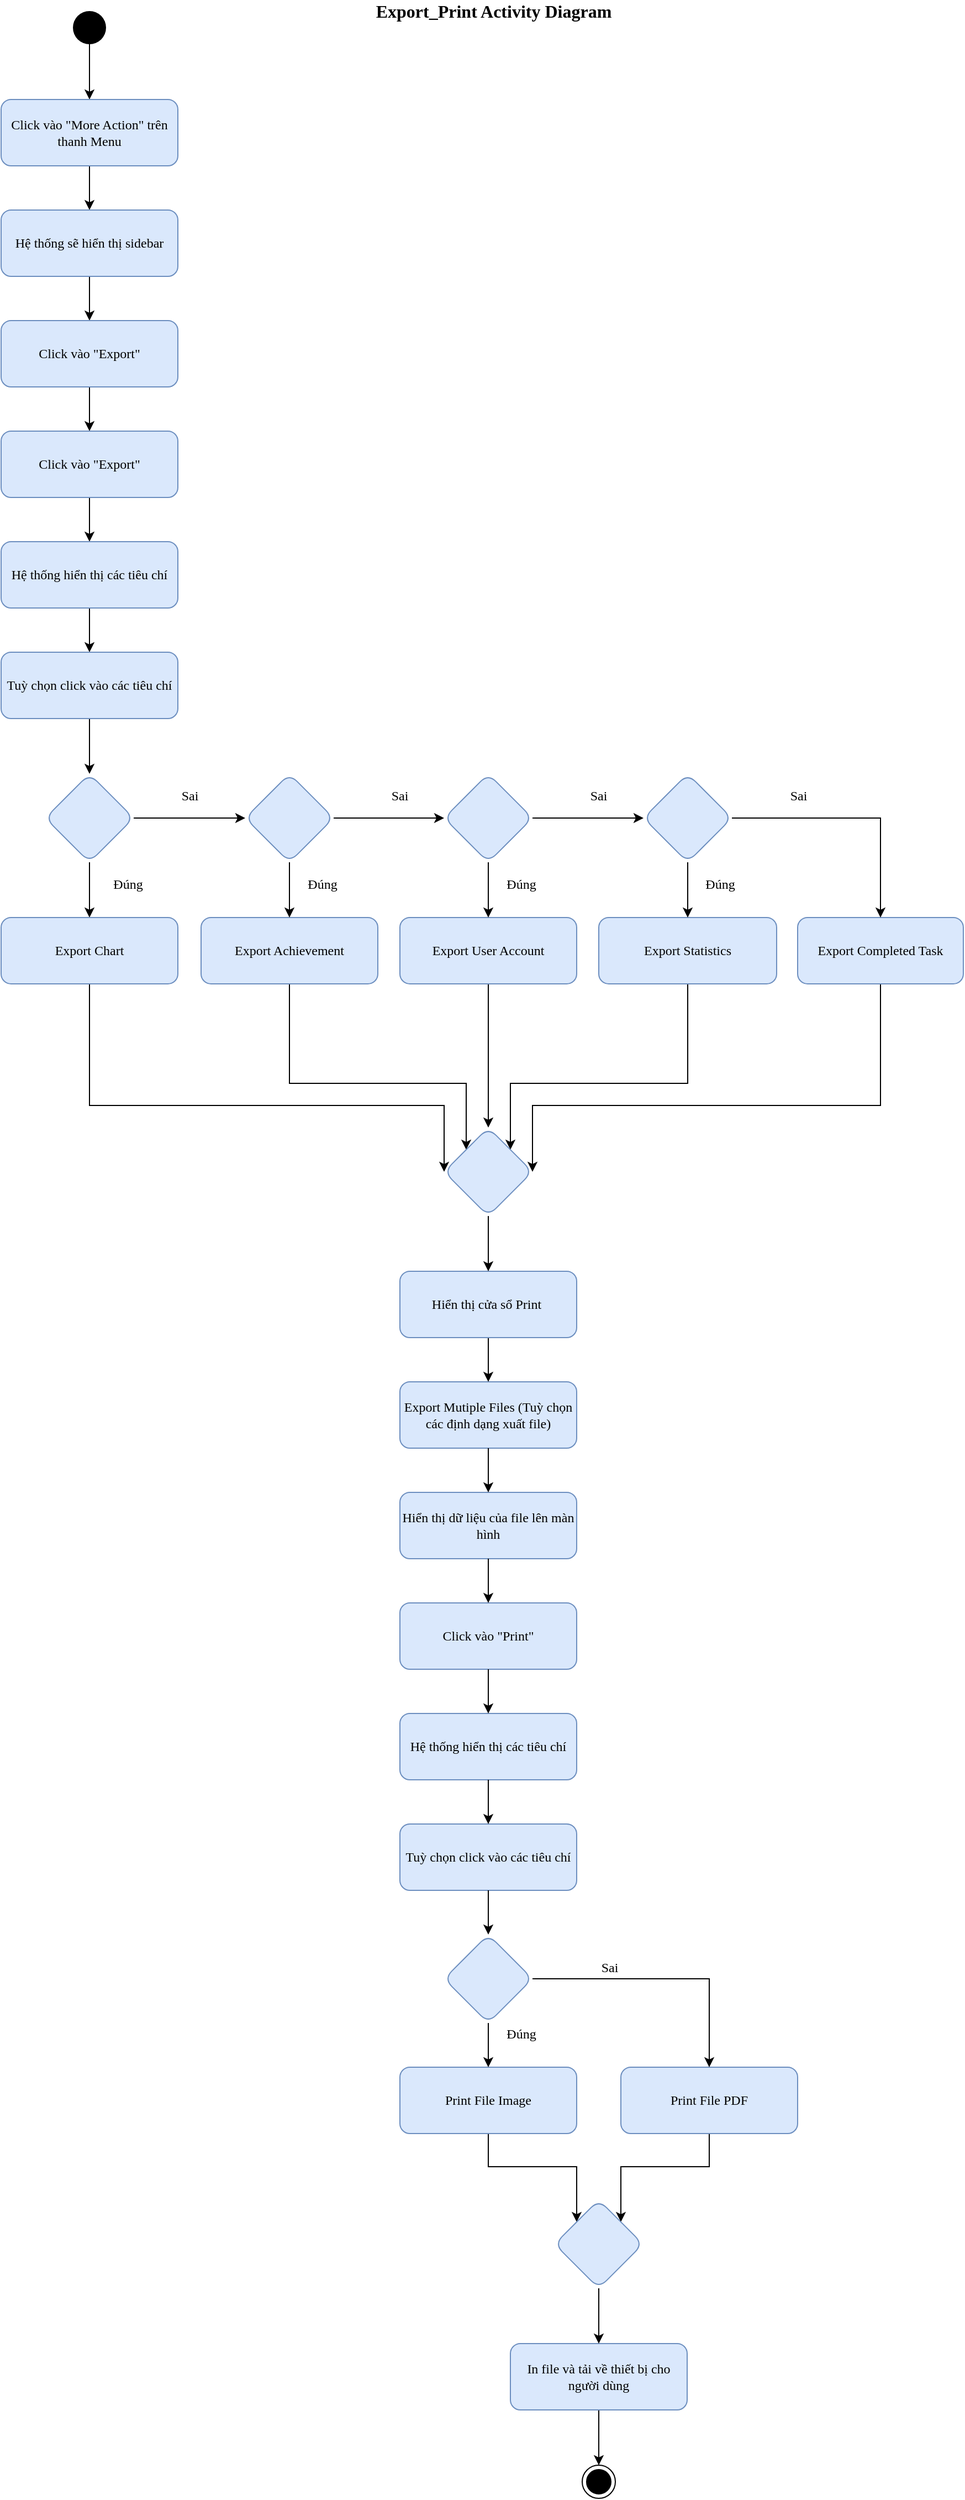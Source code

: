 <mxfile version="13.9.2" type="device"><diagram id="tOMKjwEkKhSBhMgP56Wp" name="Page-1"><mxGraphModel dx="738" dy="508" grid="1" gridSize="10" guides="1" tooltips="1" connect="1" arrows="1" fold="1" page="1" pageScale="1" pageWidth="827" pageHeight="1169" math="0" shadow="0"><root><mxCell id="0"/><mxCell id="1" parent="0"/><mxCell id="szcZudI5Pk5jhMgTJ5Mw-7" style="edgeStyle=orthogonalEdgeStyle;rounded=0;orthogonalLoop=1;jettySize=auto;html=1;exitX=0.5;exitY=1;exitDx=0;exitDy=0;entryX=0.5;entryY=0;entryDx=0;entryDy=0;fontFamily=Verdana;" edge="1" parent="1" source="szcZudI5Pk5jhMgTJ5Mw-1" target="szcZudI5Pk5jhMgTJ5Mw-6"><mxGeometry relative="1" as="geometry"/></mxCell><mxCell id="szcZudI5Pk5jhMgTJ5Mw-1" value="" style="ellipse;fillColor=#000000;strokeColor=none;fontFamily=Verdana;" vertex="1" parent="1"><mxGeometry x="384" y="20" width="30" height="30" as="geometry"/></mxCell><mxCell id="szcZudI5Pk5jhMgTJ5Mw-81" style="edgeStyle=orthogonalEdgeStyle;rounded=0;orthogonalLoop=1;jettySize=auto;html=1;exitX=0.5;exitY=1;exitDx=0;exitDy=0;entryX=0.5;entryY=0;entryDx=0;entryDy=0;fontFamily=Verdana;" edge="1" parent="1" source="szcZudI5Pk5jhMgTJ5Mw-6" target="szcZudI5Pk5jhMgTJ5Mw-8"><mxGeometry relative="1" as="geometry"/></mxCell><mxCell id="szcZudI5Pk5jhMgTJ5Mw-6" value="Click vào &quot;More Action&quot; trên thanh Menu" style="rounded=1;whiteSpace=wrap;html=1;fillColor=#dae8fc;strokeColor=#6c8ebf;fontFamily=Verdana;" vertex="1" parent="1"><mxGeometry x="319" y="100" width="160" height="60" as="geometry"/></mxCell><mxCell id="szcZudI5Pk5jhMgTJ5Mw-11" value="" style="edgeStyle=orthogonalEdgeStyle;rounded=0;orthogonalLoop=1;jettySize=auto;html=1;fontFamily=Verdana;" edge="1" parent="1" source="szcZudI5Pk5jhMgTJ5Mw-8" target="szcZudI5Pk5jhMgTJ5Mw-10"><mxGeometry relative="1" as="geometry"/></mxCell><mxCell id="szcZudI5Pk5jhMgTJ5Mw-8" value="Hệ thống sẽ hiển thị sidebar" style="rounded=1;whiteSpace=wrap;html=1;fillColor=#dae8fc;strokeColor=#6c8ebf;fontFamily=Verdana;" vertex="1" parent="1"><mxGeometry x="319" y="200" width="160" height="60" as="geometry"/></mxCell><mxCell id="szcZudI5Pk5jhMgTJ5Mw-13" value="" style="edgeStyle=orthogonalEdgeStyle;rounded=0;orthogonalLoop=1;jettySize=auto;html=1;fontFamily=Verdana;" edge="1" parent="1" source="szcZudI5Pk5jhMgTJ5Mw-10" target="szcZudI5Pk5jhMgTJ5Mw-12"><mxGeometry relative="1" as="geometry"/></mxCell><mxCell id="szcZudI5Pk5jhMgTJ5Mw-10" value="Click vào &quot;Export&quot;" style="rounded=1;whiteSpace=wrap;html=1;fillColor=#dae8fc;strokeColor=#6c8ebf;fontFamily=Verdana;" vertex="1" parent="1"><mxGeometry x="319" y="300" width="160" height="60" as="geometry"/></mxCell><mxCell id="szcZudI5Pk5jhMgTJ5Mw-15" value="" style="edgeStyle=orthogonalEdgeStyle;rounded=0;orthogonalLoop=1;jettySize=auto;html=1;fontFamily=Verdana;" edge="1" parent="1" source="szcZudI5Pk5jhMgTJ5Mw-12" target="szcZudI5Pk5jhMgTJ5Mw-14"><mxGeometry relative="1" as="geometry"/></mxCell><mxCell id="szcZudI5Pk5jhMgTJ5Mw-12" value="Click vào &quot;Export&quot;" style="rounded=1;whiteSpace=wrap;html=1;fillColor=#dae8fc;strokeColor=#6c8ebf;fontFamily=Verdana;" vertex="1" parent="1"><mxGeometry x="319" y="400" width="160" height="60" as="geometry"/></mxCell><mxCell id="szcZudI5Pk5jhMgTJ5Mw-50" value="" style="edgeStyle=orthogonalEdgeStyle;rounded=0;orthogonalLoop=1;jettySize=auto;html=1;fontFamily=Verdana;" edge="1" parent="1" source="szcZudI5Pk5jhMgTJ5Mw-14" target="szcZudI5Pk5jhMgTJ5Mw-49"><mxGeometry relative="1" as="geometry"/></mxCell><mxCell id="szcZudI5Pk5jhMgTJ5Mw-14" value="Hệ thống hiển thị các tiêu chí" style="rounded=1;whiteSpace=wrap;html=1;fillColor=#dae8fc;strokeColor=#6c8ebf;fontFamily=Verdana;" vertex="1" parent="1"><mxGeometry x="319" y="500" width="160" height="60" as="geometry"/></mxCell><mxCell id="szcZudI5Pk5jhMgTJ5Mw-126" value="" style="edgeStyle=orthogonalEdgeStyle;rounded=0;orthogonalLoop=1;jettySize=auto;html=1;fontFamily=Verdana;" edge="1" parent="1" source="szcZudI5Pk5jhMgTJ5Mw-49" target="szcZudI5Pk5jhMgTJ5Mw-125"><mxGeometry relative="1" as="geometry"/></mxCell><mxCell id="szcZudI5Pk5jhMgTJ5Mw-49" value="Tuỳ chọn click vào các tiêu chí" style="rounded=1;whiteSpace=wrap;html=1;fillColor=#dae8fc;strokeColor=#6c8ebf;fontFamily=Verdana;" vertex="1" parent="1"><mxGeometry x="319" y="600" width="160" height="60" as="geometry"/></mxCell><mxCell id="szcZudI5Pk5jhMgTJ5Mw-156" style="edgeStyle=orthogonalEdgeStyle;rounded=0;orthogonalLoop=1;jettySize=auto;html=1;exitX=0.5;exitY=1;exitDx=0;exitDy=0;entryX=0.5;entryY=0;entryDx=0;entryDy=0;fontFamily=Verdana;" edge="1" parent="1" source="szcZudI5Pk5jhMgTJ5Mw-55" target="szcZudI5Pk5jhMgTJ5Mw-153"><mxGeometry relative="1" as="geometry"/></mxCell><mxCell id="szcZudI5Pk5jhMgTJ5Mw-55" value="Export User Account" style="rounded=1;whiteSpace=wrap;html=1;fillColor=#dae8fc;strokeColor=#6c8ebf;fontFamily=Verdana;" vertex="1" parent="1"><mxGeometry x="680" y="840" width="160" height="60" as="geometry"/></mxCell><mxCell id="szcZudI5Pk5jhMgTJ5Mw-160" style="edgeStyle=orthogonalEdgeStyle;rounded=0;orthogonalLoop=1;jettySize=auto;html=1;exitX=0.5;exitY=1;exitDx=0;exitDy=0;entryX=1;entryY=0.5;entryDx=0;entryDy=0;fontFamily=Verdana;" edge="1" parent="1" source="szcZudI5Pk5jhMgTJ5Mw-57" target="szcZudI5Pk5jhMgTJ5Mw-153"><mxGeometry relative="1" as="geometry"><Array as="points"><mxPoint x="1115" y="1010"/><mxPoint x="800" y="1010"/></Array></mxGeometry></mxCell><mxCell id="szcZudI5Pk5jhMgTJ5Mw-57" value="Export Completed Task" style="rounded=1;whiteSpace=wrap;html=1;fillColor=#dae8fc;strokeColor=#6c8ebf;fontFamily=Verdana;" vertex="1" parent="1"><mxGeometry x="1040" y="840" width="150" height="60" as="geometry"/></mxCell><mxCell id="szcZudI5Pk5jhMgTJ5Mw-157" style="edgeStyle=orthogonalEdgeStyle;rounded=0;orthogonalLoop=1;jettySize=auto;html=1;exitX=0.5;exitY=1;exitDx=0;exitDy=0;entryX=1;entryY=0;entryDx=0;entryDy=0;fontFamily=Verdana;" edge="1" parent="1" source="szcZudI5Pk5jhMgTJ5Mw-59" target="szcZudI5Pk5jhMgTJ5Mw-153"><mxGeometry relative="1" as="geometry"><Array as="points"><mxPoint x="941" y="990"/><mxPoint x="780" y="990"/></Array></mxGeometry></mxCell><mxCell id="szcZudI5Pk5jhMgTJ5Mw-59" value="Export Statistics" style="rounded=1;whiteSpace=wrap;html=1;fillColor=#dae8fc;strokeColor=#6c8ebf;fontFamily=Verdana;" vertex="1" parent="1"><mxGeometry x="860" y="840" width="161" height="60" as="geometry"/></mxCell><mxCell id="szcZudI5Pk5jhMgTJ5Mw-158" style="edgeStyle=orthogonalEdgeStyle;rounded=0;orthogonalLoop=1;jettySize=auto;html=1;exitX=0.5;exitY=1;exitDx=0;exitDy=0;entryX=0;entryY=0;entryDx=0;entryDy=0;fontFamily=Verdana;" edge="1" parent="1" source="szcZudI5Pk5jhMgTJ5Mw-61" target="szcZudI5Pk5jhMgTJ5Mw-153"><mxGeometry relative="1" as="geometry"><Array as="points"><mxPoint x="580" y="990"/><mxPoint x="740" y="990"/></Array></mxGeometry></mxCell><mxCell id="szcZudI5Pk5jhMgTJ5Mw-61" value="Export Achievement" style="rounded=1;whiteSpace=wrap;html=1;fillColor=#dae8fc;strokeColor=#6c8ebf;fontFamily=Verdana;" vertex="1" parent="1"><mxGeometry x="500" y="840" width="160" height="60" as="geometry"/></mxCell><mxCell id="szcZudI5Pk5jhMgTJ5Mw-170" style="edgeStyle=orthogonalEdgeStyle;rounded=0;orthogonalLoop=1;jettySize=auto;html=1;exitX=0.5;exitY=1;exitDx=0;exitDy=0;entryX=1;entryY=0;entryDx=0;entryDy=0;fontFamily=Verdana;" edge="1" parent="1" source="szcZudI5Pk5jhMgTJ5Mw-114" target="szcZudI5Pk5jhMgTJ5Mw-168"><mxGeometry relative="1" as="geometry"/></mxCell><mxCell id="szcZudI5Pk5jhMgTJ5Mw-114" value="Print File PDF" style="whiteSpace=wrap;html=1;rounded=1;strokeColor=#6c8ebf;fillColor=#dae8fc;fontFamily=Verdana;" vertex="1" parent="1"><mxGeometry x="880" y="1880" width="160" height="60" as="geometry"/></mxCell><mxCell id="szcZudI5Pk5jhMgTJ5Mw-169" style="edgeStyle=orthogonalEdgeStyle;rounded=0;orthogonalLoop=1;jettySize=auto;html=1;exitX=0.5;exitY=1;exitDx=0;exitDy=0;entryX=0;entryY=0;entryDx=0;entryDy=0;fontFamily=Verdana;" edge="1" parent="1" source="szcZudI5Pk5jhMgTJ5Mw-115" target="szcZudI5Pk5jhMgTJ5Mw-168"><mxGeometry relative="1" as="geometry"/></mxCell><mxCell id="szcZudI5Pk5jhMgTJ5Mw-115" value="Print File Image" style="whiteSpace=wrap;html=1;rounded=1;strokeColor=#6c8ebf;fillColor=#dae8fc;fontFamily=Verdana;" vertex="1" parent="1"><mxGeometry x="680" y="1880" width="160" height="60" as="geometry"/></mxCell><mxCell id="szcZudI5Pk5jhMgTJ5Mw-173" style="edgeStyle=orthogonalEdgeStyle;rounded=0;orthogonalLoop=1;jettySize=auto;html=1;exitX=0.5;exitY=1;exitDx=0;exitDy=0;entryX=0.5;entryY=0;entryDx=0;entryDy=0;fontFamily=Verdana;" edge="1" parent="1" source="szcZudI5Pk5jhMgTJ5Mw-123" target="szcZudI5Pk5jhMgTJ5Mw-172"><mxGeometry relative="1" as="geometry"/></mxCell><mxCell id="szcZudI5Pk5jhMgTJ5Mw-123" value="In file và tải về thiết bị cho người dùng" style="whiteSpace=wrap;html=1;rounded=1;strokeColor=#6c8ebf;fillColor=#dae8fc;fontFamily=Verdana;" vertex="1" parent="1"><mxGeometry x="780" y="2130" width="160" height="60" as="geometry"/></mxCell><mxCell id="szcZudI5Pk5jhMgTJ5Mw-129" value="" style="edgeStyle=orthogonalEdgeStyle;rounded=0;orthogonalLoop=1;jettySize=auto;html=1;fontFamily=Verdana;" edge="1" parent="1" source="szcZudI5Pk5jhMgTJ5Mw-125" target="szcZudI5Pk5jhMgTJ5Mw-128"><mxGeometry relative="1" as="geometry"/></mxCell><mxCell id="szcZudI5Pk5jhMgTJ5Mw-132" value="" style="edgeStyle=orthogonalEdgeStyle;rounded=0;orthogonalLoop=1;jettySize=auto;html=1;fontFamily=Verdana;" edge="1" parent="1" source="szcZudI5Pk5jhMgTJ5Mw-125" target="szcZudI5Pk5jhMgTJ5Mw-131"><mxGeometry relative="1" as="geometry"/></mxCell><mxCell id="szcZudI5Pk5jhMgTJ5Mw-125" value="" style="rhombus;whiteSpace=wrap;html=1;rounded=1;strokeColor=#6c8ebf;fillColor=#dae8fc;fontFamily=Verdana;" vertex="1" parent="1"><mxGeometry x="359" y="710" width="80" height="80" as="geometry"/></mxCell><mxCell id="szcZudI5Pk5jhMgTJ5Mw-159" style="edgeStyle=orthogonalEdgeStyle;rounded=0;orthogonalLoop=1;jettySize=auto;html=1;exitX=0.5;exitY=1;exitDx=0;exitDy=0;entryX=0;entryY=0.5;entryDx=0;entryDy=0;fontFamily=Verdana;" edge="1" parent="1" source="szcZudI5Pk5jhMgTJ5Mw-128" target="szcZudI5Pk5jhMgTJ5Mw-153"><mxGeometry relative="1" as="geometry"><Array as="points"><mxPoint x="399" y="1010"/><mxPoint x="720" y="1010"/></Array></mxGeometry></mxCell><mxCell id="szcZudI5Pk5jhMgTJ5Mw-128" value="Export Chart" style="whiteSpace=wrap;html=1;rounded=1;strokeColor=#6c8ebf;fillColor=#dae8fc;fontFamily=Verdana;" vertex="1" parent="1"><mxGeometry x="319" y="840" width="160" height="60" as="geometry"/></mxCell><mxCell id="szcZudI5Pk5jhMgTJ5Mw-133" style="edgeStyle=orthogonalEdgeStyle;rounded=0;orthogonalLoop=1;jettySize=auto;html=1;exitX=0.5;exitY=1;exitDx=0;exitDy=0;entryX=0.5;entryY=0;entryDx=0;entryDy=0;fontFamily=Verdana;" edge="1" parent="1" source="szcZudI5Pk5jhMgTJ5Mw-131" target="szcZudI5Pk5jhMgTJ5Mw-61"><mxGeometry relative="1" as="geometry"/></mxCell><mxCell id="szcZudI5Pk5jhMgTJ5Mw-135" value="" style="edgeStyle=orthogonalEdgeStyle;rounded=0;orthogonalLoop=1;jettySize=auto;html=1;fontFamily=Verdana;" edge="1" parent="1" source="szcZudI5Pk5jhMgTJ5Mw-131" target="szcZudI5Pk5jhMgTJ5Mw-134"><mxGeometry relative="1" as="geometry"/></mxCell><mxCell id="szcZudI5Pk5jhMgTJ5Mw-131" value="" style="rhombus;whiteSpace=wrap;html=1;rounded=1;strokeColor=#6c8ebf;fillColor=#dae8fc;fontFamily=Verdana;" vertex="1" parent="1"><mxGeometry x="540" y="710" width="80" height="80" as="geometry"/></mxCell><mxCell id="szcZudI5Pk5jhMgTJ5Mw-136" style="edgeStyle=orthogonalEdgeStyle;rounded=0;orthogonalLoop=1;jettySize=auto;html=1;exitX=0.5;exitY=1;exitDx=0;exitDy=0;entryX=0.5;entryY=0;entryDx=0;entryDy=0;fontFamily=Verdana;" edge="1" parent="1" source="szcZudI5Pk5jhMgTJ5Mw-134" target="szcZudI5Pk5jhMgTJ5Mw-55"><mxGeometry relative="1" as="geometry"/></mxCell><mxCell id="szcZudI5Pk5jhMgTJ5Mw-138" value="" style="edgeStyle=orthogonalEdgeStyle;rounded=0;orthogonalLoop=1;jettySize=auto;html=1;fontFamily=Verdana;" edge="1" parent="1" source="szcZudI5Pk5jhMgTJ5Mw-134" target="szcZudI5Pk5jhMgTJ5Mw-137"><mxGeometry relative="1" as="geometry"/></mxCell><mxCell id="szcZudI5Pk5jhMgTJ5Mw-134" value="" style="rhombus;whiteSpace=wrap;html=1;rounded=1;strokeColor=#6c8ebf;fillColor=#dae8fc;fontFamily=Verdana;" vertex="1" parent="1"><mxGeometry x="720" y="710" width="80" height="80" as="geometry"/></mxCell><mxCell id="szcZudI5Pk5jhMgTJ5Mw-139" style="edgeStyle=orthogonalEdgeStyle;rounded=0;orthogonalLoop=1;jettySize=auto;html=1;exitX=0.5;exitY=1;exitDx=0;exitDy=0;entryX=0.5;entryY=0;entryDx=0;entryDy=0;fontFamily=Verdana;" edge="1" parent="1" source="szcZudI5Pk5jhMgTJ5Mw-137" target="szcZudI5Pk5jhMgTJ5Mw-59"><mxGeometry relative="1" as="geometry"/></mxCell><mxCell id="szcZudI5Pk5jhMgTJ5Mw-140" style="edgeStyle=orthogonalEdgeStyle;rounded=0;orthogonalLoop=1;jettySize=auto;html=1;exitX=1;exitY=0.5;exitDx=0;exitDy=0;entryX=0.5;entryY=0;entryDx=0;entryDy=0;fontFamily=Verdana;" edge="1" parent="1" source="szcZudI5Pk5jhMgTJ5Mw-137" target="szcZudI5Pk5jhMgTJ5Mw-57"><mxGeometry relative="1" as="geometry"/></mxCell><mxCell id="szcZudI5Pk5jhMgTJ5Mw-137" value="" style="rhombus;whiteSpace=wrap;html=1;rounded=1;strokeColor=#6c8ebf;fillColor=#dae8fc;fontFamily=Verdana;" vertex="1" parent="1"><mxGeometry x="900.5" y="710" width="80" height="80" as="geometry"/></mxCell><mxCell id="szcZudI5Pk5jhMgTJ5Mw-142" value="Đúng" style="text;html=1;strokeColor=none;fillColor=none;align=center;verticalAlign=middle;whiteSpace=wrap;rounded=0;fontFamily=Verdana;" vertex="1" parent="1"><mxGeometry x="414" y="800" width="40" height="20" as="geometry"/></mxCell><mxCell id="szcZudI5Pk5jhMgTJ5Mw-143" value="Đúng" style="text;html=1;strokeColor=none;fillColor=none;align=center;verticalAlign=middle;whiteSpace=wrap;rounded=0;fontFamily=Verdana;" vertex="1" parent="1"><mxGeometry x="590" y="800" width="40" height="20" as="geometry"/></mxCell><mxCell id="szcZudI5Pk5jhMgTJ5Mw-144" value="Đúng" style="text;html=1;strokeColor=none;fillColor=none;align=center;verticalAlign=middle;whiteSpace=wrap;rounded=0;fontFamily=Verdana;" vertex="1" parent="1"><mxGeometry x="770" y="800" width="40" height="20" as="geometry"/></mxCell><mxCell id="szcZudI5Pk5jhMgTJ5Mw-145" value="Đúng" style="text;html=1;strokeColor=none;fillColor=none;align=center;verticalAlign=middle;whiteSpace=wrap;rounded=0;fontFamily=Verdana;" vertex="1" parent="1"><mxGeometry x="950" y="800" width="40" height="20" as="geometry"/></mxCell><mxCell id="szcZudI5Pk5jhMgTJ5Mw-147" value="Sai" style="text;html=1;strokeColor=none;fillColor=none;align=center;verticalAlign=middle;whiteSpace=wrap;rounded=0;fontFamily=Verdana;" vertex="1" parent="1"><mxGeometry x="470" y="720" width="40" height="20" as="geometry"/></mxCell><mxCell id="szcZudI5Pk5jhMgTJ5Mw-149" value="Sai" style="text;html=1;strokeColor=none;fillColor=none;align=center;verticalAlign=middle;whiteSpace=wrap;rounded=0;fontFamily=Verdana;" vertex="1" parent="1"><mxGeometry x="660" y="720" width="40" height="20" as="geometry"/></mxCell><mxCell id="szcZudI5Pk5jhMgTJ5Mw-150" value="Sai" style="text;html=1;strokeColor=none;fillColor=none;align=center;verticalAlign=middle;whiteSpace=wrap;rounded=0;fontFamily=Verdana;" vertex="1" parent="1"><mxGeometry x="840" y="720" width="40" height="20" as="geometry"/></mxCell><mxCell id="szcZudI5Pk5jhMgTJ5Mw-151" value="Sai" style="text;html=1;strokeColor=none;fillColor=none;align=center;verticalAlign=middle;whiteSpace=wrap;rounded=0;fontFamily=Verdana;" vertex="1" parent="1"><mxGeometry x="1021" y="720" width="40" height="20" as="geometry"/></mxCell><mxCell id="szcZudI5Pk5jhMgTJ5Mw-152" value="" style="group;fontFamily=Verdana;" vertex="1" connectable="0" parent="1"><mxGeometry x="680" y="1160" width="160" height="560" as="geometry"/></mxCell><mxCell id="szcZudI5Pk5jhMgTJ5Mw-97" value="Export Mutiple Files (Tuỳ chọn các định dạng xuất file)" style="rounded=1;whiteSpace=wrap;html=1;fillColor=#dae8fc;strokeColor=#6c8ebf;fontFamily=Verdana;" vertex="1" parent="szcZudI5Pk5jhMgTJ5Mw-152"><mxGeometry y="100" width="160" height="60" as="geometry"/></mxCell><mxCell id="szcZudI5Pk5jhMgTJ5Mw-101" style="edgeStyle=orthogonalEdgeStyle;rounded=0;orthogonalLoop=1;jettySize=auto;html=1;exitX=0.5;exitY=1;exitDx=0;exitDy=0;entryX=0.5;entryY=0;entryDx=0;entryDy=0;fontFamily=Verdana;" edge="1" parent="szcZudI5Pk5jhMgTJ5Mw-152" source="szcZudI5Pk5jhMgTJ5Mw-98" target="szcZudI5Pk5jhMgTJ5Mw-97"><mxGeometry relative="1" as="geometry"/></mxCell><mxCell id="szcZudI5Pk5jhMgTJ5Mw-98" value="Hiển thị cửa sổ Print&amp;nbsp;" style="rounded=1;whiteSpace=wrap;html=1;fillColor=#dae8fc;strokeColor=#6c8ebf;fontFamily=Verdana;" vertex="1" parent="szcZudI5Pk5jhMgTJ5Mw-152"><mxGeometry width="160" height="60" as="geometry"/></mxCell><mxCell id="szcZudI5Pk5jhMgTJ5Mw-102" value="Hiển thị dữ liệu của file lên màn hình" style="whiteSpace=wrap;html=1;rounded=1;strokeColor=#6c8ebf;fillColor=#dae8fc;fontFamily=Verdana;" vertex="1" parent="szcZudI5Pk5jhMgTJ5Mw-152"><mxGeometry y="200" width="160" height="60" as="geometry"/></mxCell><mxCell id="szcZudI5Pk5jhMgTJ5Mw-103" value="" style="edgeStyle=orthogonalEdgeStyle;rounded=0;orthogonalLoop=1;jettySize=auto;html=1;fontFamily=Verdana;" edge="1" parent="szcZudI5Pk5jhMgTJ5Mw-152" source="szcZudI5Pk5jhMgTJ5Mw-97" target="szcZudI5Pk5jhMgTJ5Mw-102"><mxGeometry relative="1" as="geometry"/></mxCell><mxCell id="szcZudI5Pk5jhMgTJ5Mw-104" value="Click vào &quot;Print&quot;" style="whiteSpace=wrap;html=1;rounded=1;strokeColor=#6c8ebf;fillColor=#dae8fc;fontFamily=Verdana;" vertex="1" parent="szcZudI5Pk5jhMgTJ5Mw-152"><mxGeometry y="300" width="160" height="60" as="geometry"/></mxCell><mxCell id="szcZudI5Pk5jhMgTJ5Mw-105" value="" style="edgeStyle=orthogonalEdgeStyle;rounded=0;orthogonalLoop=1;jettySize=auto;html=1;fontFamily=Verdana;" edge="1" parent="szcZudI5Pk5jhMgTJ5Mw-152" source="szcZudI5Pk5jhMgTJ5Mw-102" target="szcZudI5Pk5jhMgTJ5Mw-104"><mxGeometry relative="1" as="geometry"/></mxCell><mxCell id="szcZudI5Pk5jhMgTJ5Mw-109" value="Hệ thống hiển thị các tiêu chí" style="whiteSpace=wrap;html=1;rounded=1;strokeColor=#6c8ebf;fillColor=#dae8fc;fontFamily=Verdana;" vertex="1" parent="szcZudI5Pk5jhMgTJ5Mw-152"><mxGeometry y="400" width="160" height="60" as="geometry"/></mxCell><mxCell id="szcZudI5Pk5jhMgTJ5Mw-110" value="" style="edgeStyle=orthogonalEdgeStyle;rounded=0;orthogonalLoop=1;jettySize=auto;html=1;fontFamily=Verdana;" edge="1" parent="szcZudI5Pk5jhMgTJ5Mw-152" source="szcZudI5Pk5jhMgTJ5Mw-104" target="szcZudI5Pk5jhMgTJ5Mw-109"><mxGeometry relative="1" as="geometry"/></mxCell><mxCell id="szcZudI5Pk5jhMgTJ5Mw-111" value="Tuỳ chọn click vào các tiêu chí" style="whiteSpace=wrap;html=1;rounded=1;strokeColor=#6c8ebf;fillColor=#dae8fc;fontFamily=Verdana;" vertex="1" parent="szcZudI5Pk5jhMgTJ5Mw-152"><mxGeometry y="500" width="160" height="60" as="geometry"/></mxCell><mxCell id="szcZudI5Pk5jhMgTJ5Mw-112" value="" style="edgeStyle=orthogonalEdgeStyle;rounded=0;orthogonalLoop=1;jettySize=auto;html=1;fontFamily=Verdana;" edge="1" parent="szcZudI5Pk5jhMgTJ5Mw-152" source="szcZudI5Pk5jhMgTJ5Mw-109" target="szcZudI5Pk5jhMgTJ5Mw-111"><mxGeometry relative="1" as="geometry"/></mxCell><mxCell id="szcZudI5Pk5jhMgTJ5Mw-161" style="edgeStyle=orthogonalEdgeStyle;rounded=0;orthogonalLoop=1;jettySize=auto;html=1;exitX=0.5;exitY=1;exitDx=0;exitDy=0;entryX=0.5;entryY=0;entryDx=0;entryDy=0;fontFamily=Verdana;" edge="1" parent="1" source="szcZudI5Pk5jhMgTJ5Mw-153" target="szcZudI5Pk5jhMgTJ5Mw-98"><mxGeometry relative="1" as="geometry"/></mxCell><mxCell id="szcZudI5Pk5jhMgTJ5Mw-153" value="" style="rhombus;whiteSpace=wrap;html=1;rounded=1;strokeColor=#6c8ebf;fillColor=#dae8fc;fontFamily=Verdana;" vertex="1" parent="1"><mxGeometry x="720" y="1030" width="80" height="80" as="geometry"/></mxCell><mxCell id="szcZudI5Pk5jhMgTJ5Mw-164" style="edgeStyle=orthogonalEdgeStyle;rounded=0;orthogonalLoop=1;jettySize=auto;html=1;exitX=0.5;exitY=1;exitDx=0;exitDy=0;entryX=0.5;entryY=0;entryDx=0;entryDy=0;fontFamily=Verdana;" edge="1" parent="1" source="szcZudI5Pk5jhMgTJ5Mw-162" target="szcZudI5Pk5jhMgTJ5Mw-115"><mxGeometry relative="1" as="geometry"/></mxCell><mxCell id="szcZudI5Pk5jhMgTJ5Mw-165" style="edgeStyle=orthogonalEdgeStyle;rounded=0;orthogonalLoop=1;jettySize=auto;html=1;entryX=0.5;entryY=0;entryDx=0;entryDy=0;fontFamily=Verdana;" edge="1" parent="1" source="szcZudI5Pk5jhMgTJ5Mw-162" target="szcZudI5Pk5jhMgTJ5Mw-114"><mxGeometry relative="1" as="geometry"/></mxCell><mxCell id="szcZudI5Pk5jhMgTJ5Mw-162" value="" style="rhombus;whiteSpace=wrap;html=1;rounded=1;strokeColor=#6c8ebf;fillColor=#dae8fc;fontFamily=Verdana;" vertex="1" parent="1"><mxGeometry x="720" y="1760" width="80" height="80" as="geometry"/></mxCell><mxCell id="szcZudI5Pk5jhMgTJ5Mw-163" value="" style="edgeStyle=orthogonalEdgeStyle;rounded=0;orthogonalLoop=1;jettySize=auto;html=1;fontFamily=Verdana;" edge="1" parent="1" source="szcZudI5Pk5jhMgTJ5Mw-111" target="szcZudI5Pk5jhMgTJ5Mw-162"><mxGeometry relative="1" as="geometry"/></mxCell><mxCell id="szcZudI5Pk5jhMgTJ5Mw-166" value="Đúng" style="text;html=1;strokeColor=none;fillColor=none;align=center;verticalAlign=middle;whiteSpace=wrap;rounded=0;fontFamily=Verdana;" vertex="1" parent="1"><mxGeometry x="770" y="1840" width="40" height="20" as="geometry"/></mxCell><mxCell id="szcZudI5Pk5jhMgTJ5Mw-167" value="Sai" style="text;html=1;strokeColor=none;fillColor=none;align=center;verticalAlign=middle;whiteSpace=wrap;rounded=0;fontFamily=Verdana;" vertex="1" parent="1"><mxGeometry x="850" y="1780" width="40" height="20" as="geometry"/></mxCell><mxCell id="szcZudI5Pk5jhMgTJ5Mw-171" style="edgeStyle=orthogonalEdgeStyle;rounded=0;orthogonalLoop=1;jettySize=auto;html=1;exitX=0.5;exitY=1;exitDx=0;exitDy=0;entryX=0.5;entryY=0;entryDx=0;entryDy=0;fontFamily=Verdana;" edge="1" parent="1" source="szcZudI5Pk5jhMgTJ5Mw-168" target="szcZudI5Pk5jhMgTJ5Mw-123"><mxGeometry relative="1" as="geometry"/></mxCell><mxCell id="szcZudI5Pk5jhMgTJ5Mw-168" value="" style="rhombus;whiteSpace=wrap;html=1;rounded=1;strokeColor=#6c8ebf;fillColor=#dae8fc;fontFamily=Verdana;" vertex="1" parent="1"><mxGeometry x="820" y="2000" width="80" height="80" as="geometry"/></mxCell><mxCell id="szcZudI5Pk5jhMgTJ5Mw-172" value="" style="ellipse;html=1;shape=endState;fillColor=#000000;strokeColor=#000000;fontFamily=Verdana;" vertex="1" parent="1"><mxGeometry x="845" y="2240" width="30" height="30" as="geometry"/></mxCell><mxCell id="szcZudI5Pk5jhMgTJ5Mw-174" value="&lt;span style=&quot;font-size: 16px&quot;&gt;&lt;b&gt;Export_Print Activity Diagram&lt;/b&gt;&lt;/span&gt;" style="text;html=1;strokeColor=none;fillColor=none;align=center;verticalAlign=middle;whiteSpace=wrap;rounded=0;fontFamily=Verdana;" vertex="1" parent="1"><mxGeometry x="490" y="10" width="550" height="20" as="geometry"/></mxCell></root></mxGraphModel></diagram></mxfile>